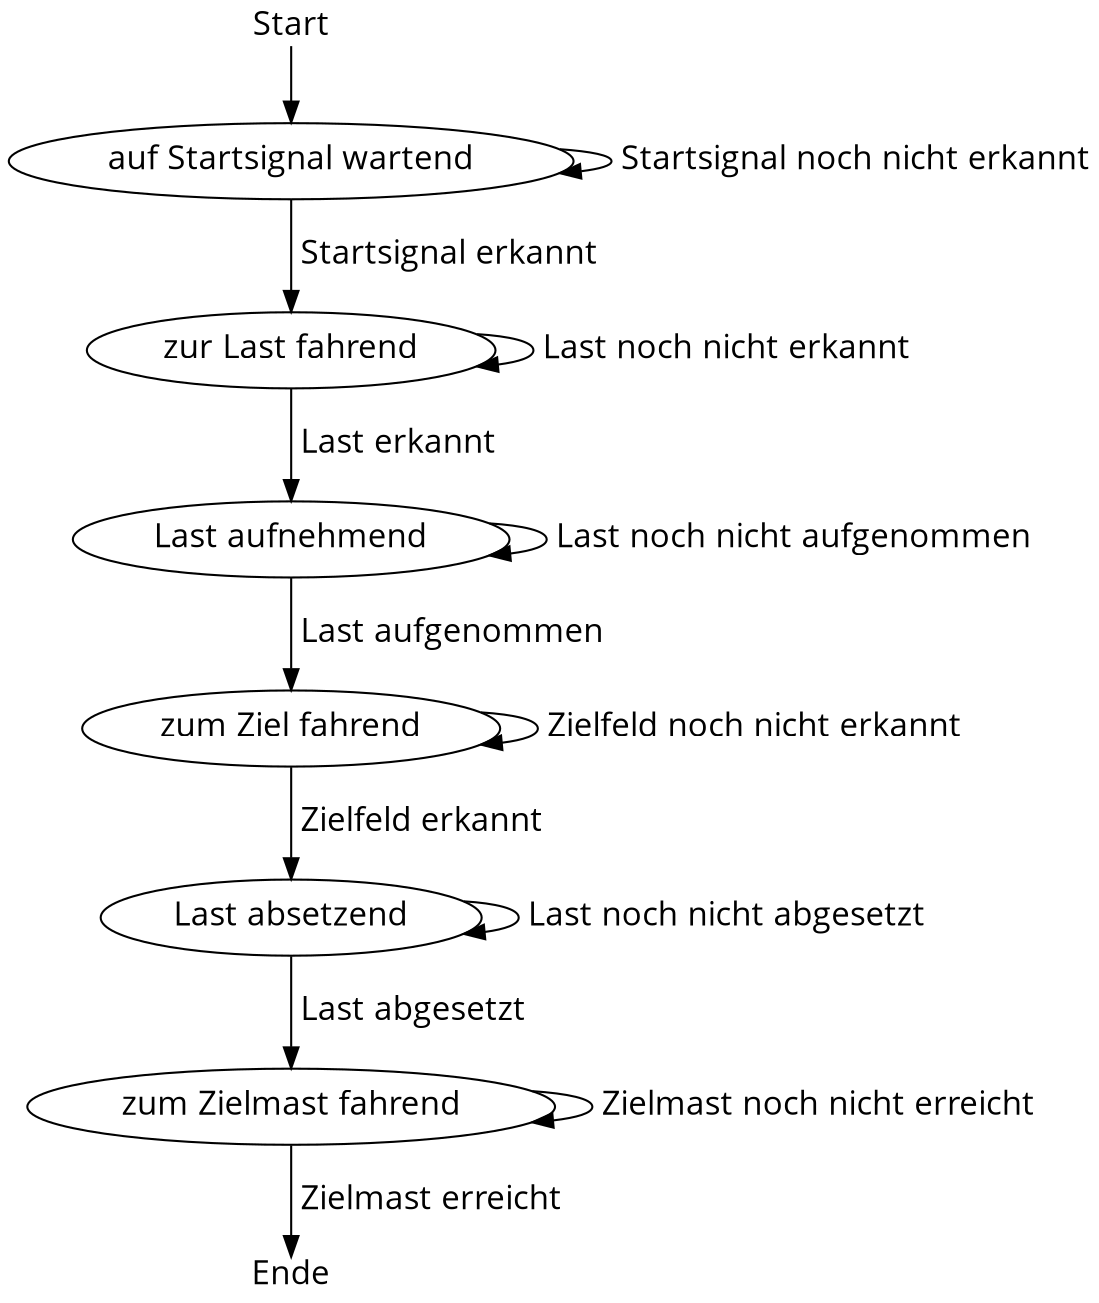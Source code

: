 digraph state {
    rankdir=TD;
    graph [dpi=300];
    node [fontname="Open Sans", fontsize=16];
    edge [fontname="Open Sans", fontsize=16];

    "Start" [shape="plain"]; 
    "Ende" [shape="plain"]; 
    "Start" -> "auf Startsignal wartend";
    "auf Startsignal wartend" -> "zur Last fahrend" [label=" Startsignal erkannt"];
    "auf Startsignal wartend" -> "auf Startsignal wartend" [label=" Startsignal noch nicht erkannt"];
    "zur Last fahrend" -> "zur Last fahrend" [label=" Last noch nicht erkannt"];
    "zur Last fahrend" -> "Last aufnehmend" [label=" Last erkannt"];
    "Last aufnehmend" -> "zum Ziel fahrend" [label=" Last aufgenommen"];
    "Last aufnehmend" -> "Last aufnehmend" [label=" Last noch nicht aufgenommen"];
    "zum Ziel fahrend" -> "Last absetzend" [label=" Zielfeld erkannt"];
    "zum Ziel fahrend" -> "zum Ziel fahrend" [label=" Zielfeld noch nicht erkannt"];
    "Last absetzend" -> "zum Zielmast fahrend" [label=" Last abgesetzt"];
    "Last absetzend" -> "Last absetzend" [label=" Last noch nicht abgesetzt"];
    "zum Zielmast fahrend" -> "Ende" [label=" Zielmast erreicht"];
    "zum Zielmast fahrend" -> "zum Zielmast fahrend" [label=" Zielmast noch nicht erreicht"];
}

